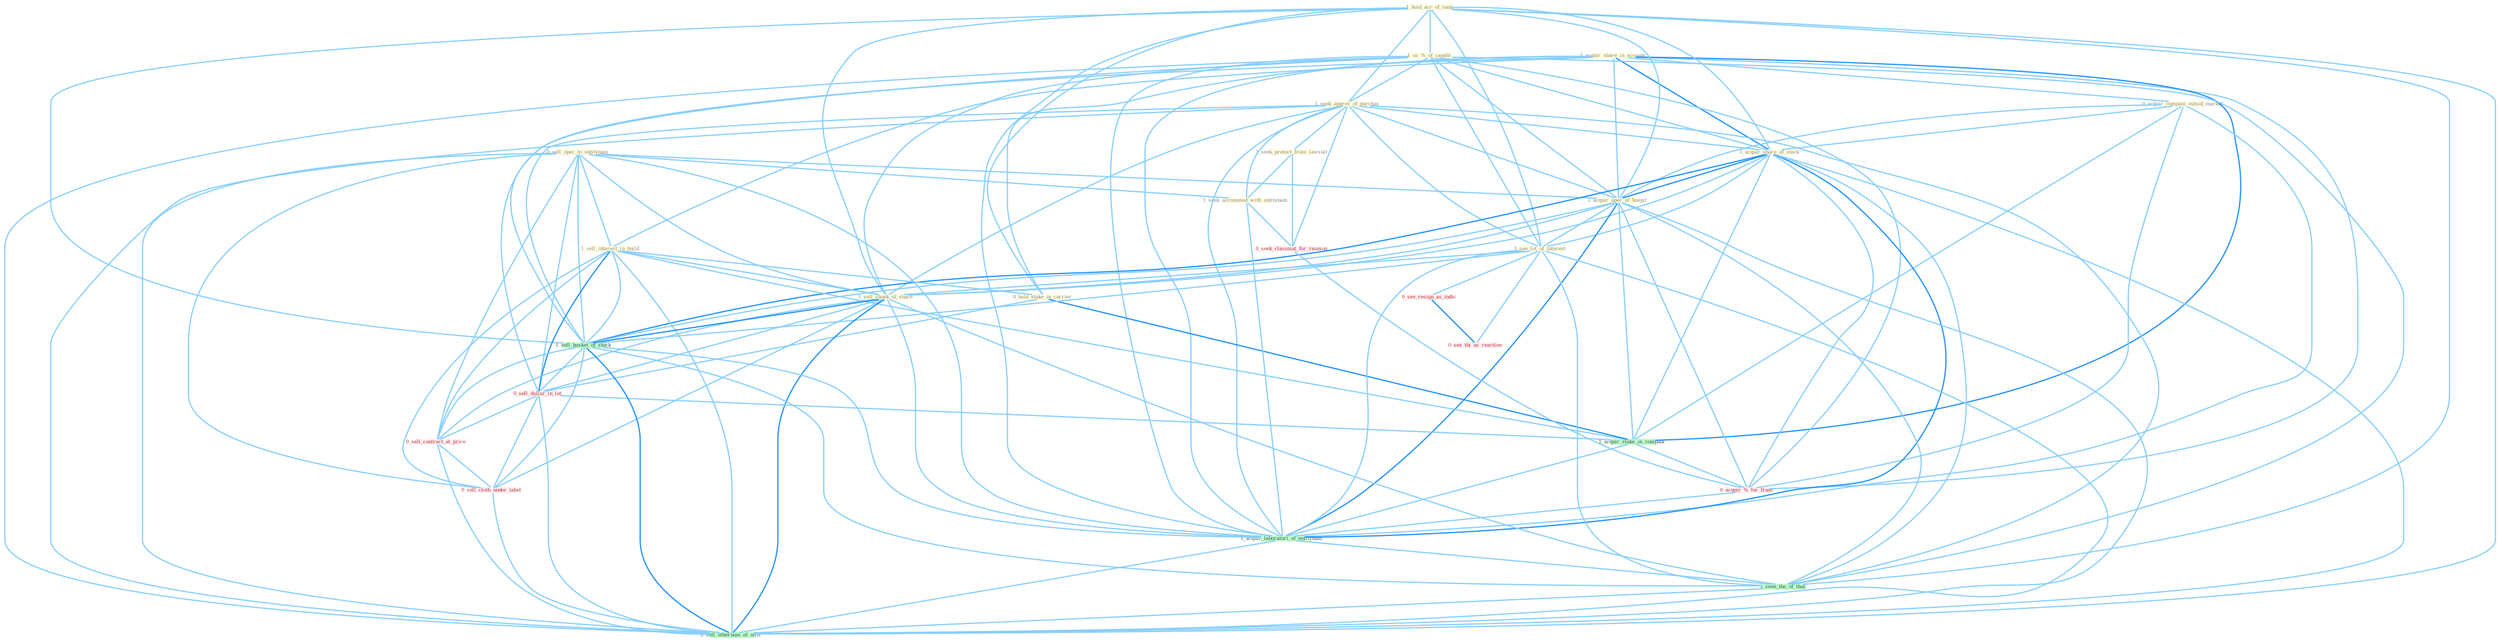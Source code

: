 Graph G{ 
    node
    [shape=polygon,style=filled,width=.5,height=.06,color="#BDFCC9",fixedsize=true,fontsize=4,
    fontcolor="#2f4f4f"];
    {node
    [color="#ffffe0", fontcolor="#8b7d6b"] "1_acquir_share_in_account " "1_hold_acr_of_land " "0_sell_oper_to_entitynam " "0_acquir_compani_outsid_market " "1_us_%_of_capabl " "1_seek_approv_of_purchas " "1_acquir_share_of_stock " "1_acquir_oper_of_hospit " "1_seek_protect_from_lawsuit " "1_sell_interest_in_build " "0_hold_stake_in_carrier " "1_seek_accommod_with_entitynam " "1_see_lot_of_interest " "1_sell_chunk_of_share "}
{node [color="#fff0f5", fontcolor="#b22222"] "0_seek_classmat_for_reunion " "0_sell_dollar_in_lot " "0_see_resign_as_indic " "0_acquir_%_for_franc " "0_sell_contract_at_price " "0_sell_cloth_under_label " "0_see_thi_as_reaction "}
edge [color="#B0E2FF"];

	"1_acquir_share_in_account " -- "0_acquir_compani_outsid_market " [w="1", color="#87cefa" ];
	"1_acquir_share_in_account " -- "1_acquir_share_of_stock " [w="2", color="#1e90ff" , len=0.8];
	"1_acquir_share_in_account " -- "1_acquir_oper_of_hospit " [w="1", color="#87cefa" ];
	"1_acquir_share_in_account " -- "1_sell_interest_in_build " [w="1", color="#87cefa" ];
	"1_acquir_share_in_account " -- "0_hold_stake_in_carrier " [w="1", color="#87cefa" ];
	"1_acquir_share_in_account " -- "0_sell_dollar_in_lot " [w="1", color="#87cefa" ];
	"1_acquir_share_in_account " -- "1_acquir_stake_in_compani " [w="2", color="#1e90ff" , len=0.8];
	"1_acquir_share_in_account " -- "0_acquir_%_for_franc " [w="1", color="#87cefa" ];
	"1_acquir_share_in_account " -- "1_acquir_laboratori_of_entitynam " [w="1", color="#87cefa" ];
	"1_hold_acr_of_land " -- "1_us_%_of_capabl " [w="1", color="#87cefa" ];
	"1_hold_acr_of_land " -- "1_seek_approv_of_purchas " [w="1", color="#87cefa" ];
	"1_hold_acr_of_land " -- "1_acquir_share_of_stock " [w="1", color="#87cefa" ];
	"1_hold_acr_of_land " -- "1_acquir_oper_of_hospit " [w="1", color="#87cefa" ];
	"1_hold_acr_of_land " -- "0_hold_stake_in_carrier " [w="1", color="#87cefa" ];
	"1_hold_acr_of_land " -- "1_see_lot_of_interest " [w="1", color="#87cefa" ];
	"1_hold_acr_of_land " -- "1_sell_chunk_of_share " [w="1", color="#87cefa" ];
	"1_hold_acr_of_land " -- "1_sell_basket_of_stock " [w="1", color="#87cefa" ];
	"1_hold_acr_of_land " -- "1_acquir_laboratori_of_entitynam " [w="1", color="#87cefa" ];
	"1_hold_acr_of_land " -- "1_seen_the_of_that " [w="1", color="#87cefa" ];
	"1_hold_acr_of_land " -- "1_sell_othernum_of_offic " [w="1", color="#87cefa" ];
	"0_sell_oper_to_entitynam " -- "1_acquir_oper_of_hospit " [w="1", color="#87cefa" ];
	"0_sell_oper_to_entitynam " -- "1_sell_interest_in_build " [w="1", color="#87cefa" ];
	"0_sell_oper_to_entitynam " -- "1_seek_accommod_with_entitynam " [w="1", color="#87cefa" ];
	"0_sell_oper_to_entitynam " -- "1_sell_chunk_of_share " [w="1", color="#87cefa" ];
	"0_sell_oper_to_entitynam " -- "1_sell_basket_of_stock " [w="1", color="#87cefa" ];
	"0_sell_oper_to_entitynam " -- "0_sell_dollar_in_lot " [w="1", color="#87cefa" ];
	"0_sell_oper_to_entitynam " -- "0_sell_contract_at_price " [w="1", color="#87cefa" ];
	"0_sell_oper_to_entitynam " -- "1_acquir_laboratori_of_entitynam " [w="1", color="#87cefa" ];
	"0_sell_oper_to_entitynam " -- "0_sell_cloth_under_label " [w="1", color="#87cefa" ];
	"0_sell_oper_to_entitynam " -- "1_sell_othernum_of_offic " [w="1", color="#87cefa" ];
	"0_acquir_compani_outsid_market " -- "1_acquir_share_of_stock " [w="1", color="#87cefa" ];
	"0_acquir_compani_outsid_market " -- "1_acquir_oper_of_hospit " [w="1", color="#87cefa" ];
	"0_acquir_compani_outsid_market " -- "1_acquir_stake_in_compani " [w="1", color="#87cefa" ];
	"0_acquir_compani_outsid_market " -- "0_acquir_%_for_franc " [w="1", color="#87cefa" ];
	"0_acquir_compani_outsid_market " -- "1_acquir_laboratori_of_entitynam " [w="1", color="#87cefa" ];
	"1_us_%_of_capabl " -- "1_seek_approv_of_purchas " [w="1", color="#87cefa" ];
	"1_us_%_of_capabl " -- "1_acquir_share_of_stock " [w="1", color="#87cefa" ];
	"1_us_%_of_capabl " -- "1_acquir_oper_of_hospit " [w="1", color="#87cefa" ];
	"1_us_%_of_capabl " -- "1_see_lot_of_interest " [w="1", color="#87cefa" ];
	"1_us_%_of_capabl " -- "1_sell_chunk_of_share " [w="1", color="#87cefa" ];
	"1_us_%_of_capabl " -- "1_sell_basket_of_stock " [w="1", color="#87cefa" ];
	"1_us_%_of_capabl " -- "0_acquir_%_for_franc " [w="1", color="#87cefa" ];
	"1_us_%_of_capabl " -- "1_acquir_laboratori_of_entitynam " [w="1", color="#87cefa" ];
	"1_us_%_of_capabl " -- "1_seen_the_of_that " [w="1", color="#87cefa" ];
	"1_us_%_of_capabl " -- "1_sell_othernum_of_offic " [w="1", color="#87cefa" ];
	"1_seek_approv_of_purchas " -- "1_acquir_share_of_stock " [w="1", color="#87cefa" ];
	"1_seek_approv_of_purchas " -- "1_acquir_oper_of_hospit " [w="1", color="#87cefa" ];
	"1_seek_approv_of_purchas " -- "1_seek_protect_from_lawsuit " [w="1", color="#87cefa" ];
	"1_seek_approv_of_purchas " -- "1_seek_accommod_with_entitynam " [w="1", color="#87cefa" ];
	"1_seek_approv_of_purchas " -- "1_see_lot_of_interest " [w="1", color="#87cefa" ];
	"1_seek_approv_of_purchas " -- "1_sell_chunk_of_share " [w="1", color="#87cefa" ];
	"1_seek_approv_of_purchas " -- "0_seek_classmat_for_reunion " [w="1", color="#87cefa" ];
	"1_seek_approv_of_purchas " -- "1_sell_basket_of_stock " [w="1", color="#87cefa" ];
	"1_seek_approv_of_purchas " -- "1_acquir_laboratori_of_entitynam " [w="1", color="#87cefa" ];
	"1_seek_approv_of_purchas " -- "1_seen_the_of_that " [w="1", color="#87cefa" ];
	"1_seek_approv_of_purchas " -- "1_sell_othernum_of_offic " [w="1", color="#87cefa" ];
	"1_acquir_share_of_stock " -- "1_acquir_oper_of_hospit " [w="2", color="#1e90ff" , len=0.8];
	"1_acquir_share_of_stock " -- "1_see_lot_of_interest " [w="1", color="#87cefa" ];
	"1_acquir_share_of_stock " -- "1_sell_chunk_of_share " [w="1", color="#87cefa" ];
	"1_acquir_share_of_stock " -- "1_sell_basket_of_stock " [w="2", color="#1e90ff" , len=0.8];
	"1_acquir_share_of_stock " -- "1_acquir_stake_in_compani " [w="1", color="#87cefa" ];
	"1_acquir_share_of_stock " -- "0_acquir_%_for_franc " [w="1", color="#87cefa" ];
	"1_acquir_share_of_stock " -- "1_acquir_laboratori_of_entitynam " [w="2", color="#1e90ff" , len=0.8];
	"1_acquir_share_of_stock " -- "1_seen_the_of_that " [w="1", color="#87cefa" ];
	"1_acquir_share_of_stock " -- "1_sell_othernum_of_offic " [w="1", color="#87cefa" ];
	"1_acquir_oper_of_hospit " -- "1_see_lot_of_interest " [w="1", color="#87cefa" ];
	"1_acquir_oper_of_hospit " -- "1_sell_chunk_of_share " [w="1", color="#87cefa" ];
	"1_acquir_oper_of_hospit " -- "1_sell_basket_of_stock " [w="1", color="#87cefa" ];
	"1_acquir_oper_of_hospit " -- "1_acquir_stake_in_compani " [w="1", color="#87cefa" ];
	"1_acquir_oper_of_hospit " -- "0_acquir_%_for_franc " [w="1", color="#87cefa" ];
	"1_acquir_oper_of_hospit " -- "1_acquir_laboratori_of_entitynam " [w="2", color="#1e90ff" , len=0.8];
	"1_acquir_oper_of_hospit " -- "1_seen_the_of_that " [w="1", color="#87cefa" ];
	"1_acquir_oper_of_hospit " -- "1_sell_othernum_of_offic " [w="1", color="#87cefa" ];
	"1_seek_protect_from_lawsuit " -- "1_seek_accommod_with_entitynam " [w="1", color="#87cefa" ];
	"1_seek_protect_from_lawsuit " -- "0_seek_classmat_for_reunion " [w="1", color="#87cefa" ];
	"1_sell_interest_in_build " -- "0_hold_stake_in_carrier " [w="1", color="#87cefa" ];
	"1_sell_interest_in_build " -- "1_sell_chunk_of_share " [w="1", color="#87cefa" ];
	"1_sell_interest_in_build " -- "1_sell_basket_of_stock " [w="1", color="#87cefa" ];
	"1_sell_interest_in_build " -- "0_sell_dollar_in_lot " [w="2", color="#1e90ff" , len=0.8];
	"1_sell_interest_in_build " -- "1_acquir_stake_in_compani " [w="1", color="#87cefa" ];
	"1_sell_interest_in_build " -- "0_sell_contract_at_price " [w="1", color="#87cefa" ];
	"1_sell_interest_in_build " -- "0_sell_cloth_under_label " [w="1", color="#87cefa" ];
	"1_sell_interest_in_build " -- "1_sell_othernum_of_offic " [w="1", color="#87cefa" ];
	"0_hold_stake_in_carrier " -- "0_sell_dollar_in_lot " [w="1", color="#87cefa" ];
	"0_hold_stake_in_carrier " -- "1_acquir_stake_in_compani " [w="2", color="#1e90ff" , len=0.8];
	"1_seek_accommod_with_entitynam " -- "0_seek_classmat_for_reunion " [w="1", color="#87cefa" ];
	"1_seek_accommod_with_entitynam " -- "1_acquir_laboratori_of_entitynam " [w="1", color="#87cefa" ];
	"1_see_lot_of_interest " -- "1_sell_chunk_of_share " [w="1", color="#87cefa" ];
	"1_see_lot_of_interest " -- "1_sell_basket_of_stock " [w="1", color="#87cefa" ];
	"1_see_lot_of_interest " -- "0_see_resign_as_indic " [w="1", color="#87cefa" ];
	"1_see_lot_of_interest " -- "1_acquir_laboratori_of_entitynam " [w="1", color="#87cefa" ];
	"1_see_lot_of_interest " -- "1_seen_the_of_that " [w="1", color="#87cefa" ];
	"1_see_lot_of_interest " -- "1_sell_othernum_of_offic " [w="1", color="#87cefa" ];
	"1_see_lot_of_interest " -- "0_see_thi_as_reaction " [w="1", color="#87cefa" ];
	"1_sell_chunk_of_share " -- "1_sell_basket_of_stock " [w="2", color="#1e90ff" , len=0.8];
	"1_sell_chunk_of_share " -- "0_sell_dollar_in_lot " [w="1", color="#87cefa" ];
	"1_sell_chunk_of_share " -- "0_sell_contract_at_price " [w="1", color="#87cefa" ];
	"1_sell_chunk_of_share " -- "1_acquir_laboratori_of_entitynam " [w="1", color="#87cefa" ];
	"1_sell_chunk_of_share " -- "0_sell_cloth_under_label " [w="1", color="#87cefa" ];
	"1_sell_chunk_of_share " -- "1_seen_the_of_that " [w="1", color="#87cefa" ];
	"1_sell_chunk_of_share " -- "1_sell_othernum_of_offic " [w="2", color="#1e90ff" , len=0.8];
	"0_seek_classmat_for_reunion " -- "0_acquir_%_for_franc " [w="1", color="#87cefa" ];
	"1_sell_basket_of_stock " -- "0_sell_dollar_in_lot " [w="1", color="#87cefa" ];
	"1_sell_basket_of_stock " -- "0_sell_contract_at_price " [w="1", color="#87cefa" ];
	"1_sell_basket_of_stock " -- "1_acquir_laboratori_of_entitynam " [w="1", color="#87cefa" ];
	"1_sell_basket_of_stock " -- "0_sell_cloth_under_label " [w="1", color="#87cefa" ];
	"1_sell_basket_of_stock " -- "1_seen_the_of_that " [w="1", color="#87cefa" ];
	"1_sell_basket_of_stock " -- "1_sell_othernum_of_offic " [w="2", color="#1e90ff" , len=0.8];
	"0_sell_dollar_in_lot " -- "1_acquir_stake_in_compani " [w="1", color="#87cefa" ];
	"0_sell_dollar_in_lot " -- "0_sell_contract_at_price " [w="1", color="#87cefa" ];
	"0_sell_dollar_in_lot " -- "0_sell_cloth_under_label " [w="1", color="#87cefa" ];
	"0_sell_dollar_in_lot " -- "1_sell_othernum_of_offic " [w="1", color="#87cefa" ];
	"0_see_resign_as_indic " -- "0_see_thi_as_reaction " [w="2", color="#1e90ff" , len=0.8];
	"1_acquir_stake_in_compani " -- "0_acquir_%_for_franc " [w="1", color="#87cefa" ];
	"1_acquir_stake_in_compani " -- "1_acquir_laboratori_of_entitynam " [w="1", color="#87cefa" ];
	"0_acquir_%_for_franc " -- "1_acquir_laboratori_of_entitynam " [w="1", color="#87cefa" ];
	"0_sell_contract_at_price " -- "0_sell_cloth_under_label " [w="1", color="#87cefa" ];
	"0_sell_contract_at_price " -- "1_sell_othernum_of_offic " [w="1", color="#87cefa" ];
	"1_acquir_laboratori_of_entitynam " -- "1_seen_the_of_that " [w="1", color="#87cefa" ];
	"1_acquir_laboratori_of_entitynam " -- "1_sell_othernum_of_offic " [w="1", color="#87cefa" ];
	"0_sell_cloth_under_label " -- "1_sell_othernum_of_offic " [w="1", color="#87cefa" ];
	"1_seen_the_of_that " -- "1_sell_othernum_of_offic " [w="1", color="#87cefa" ];
}